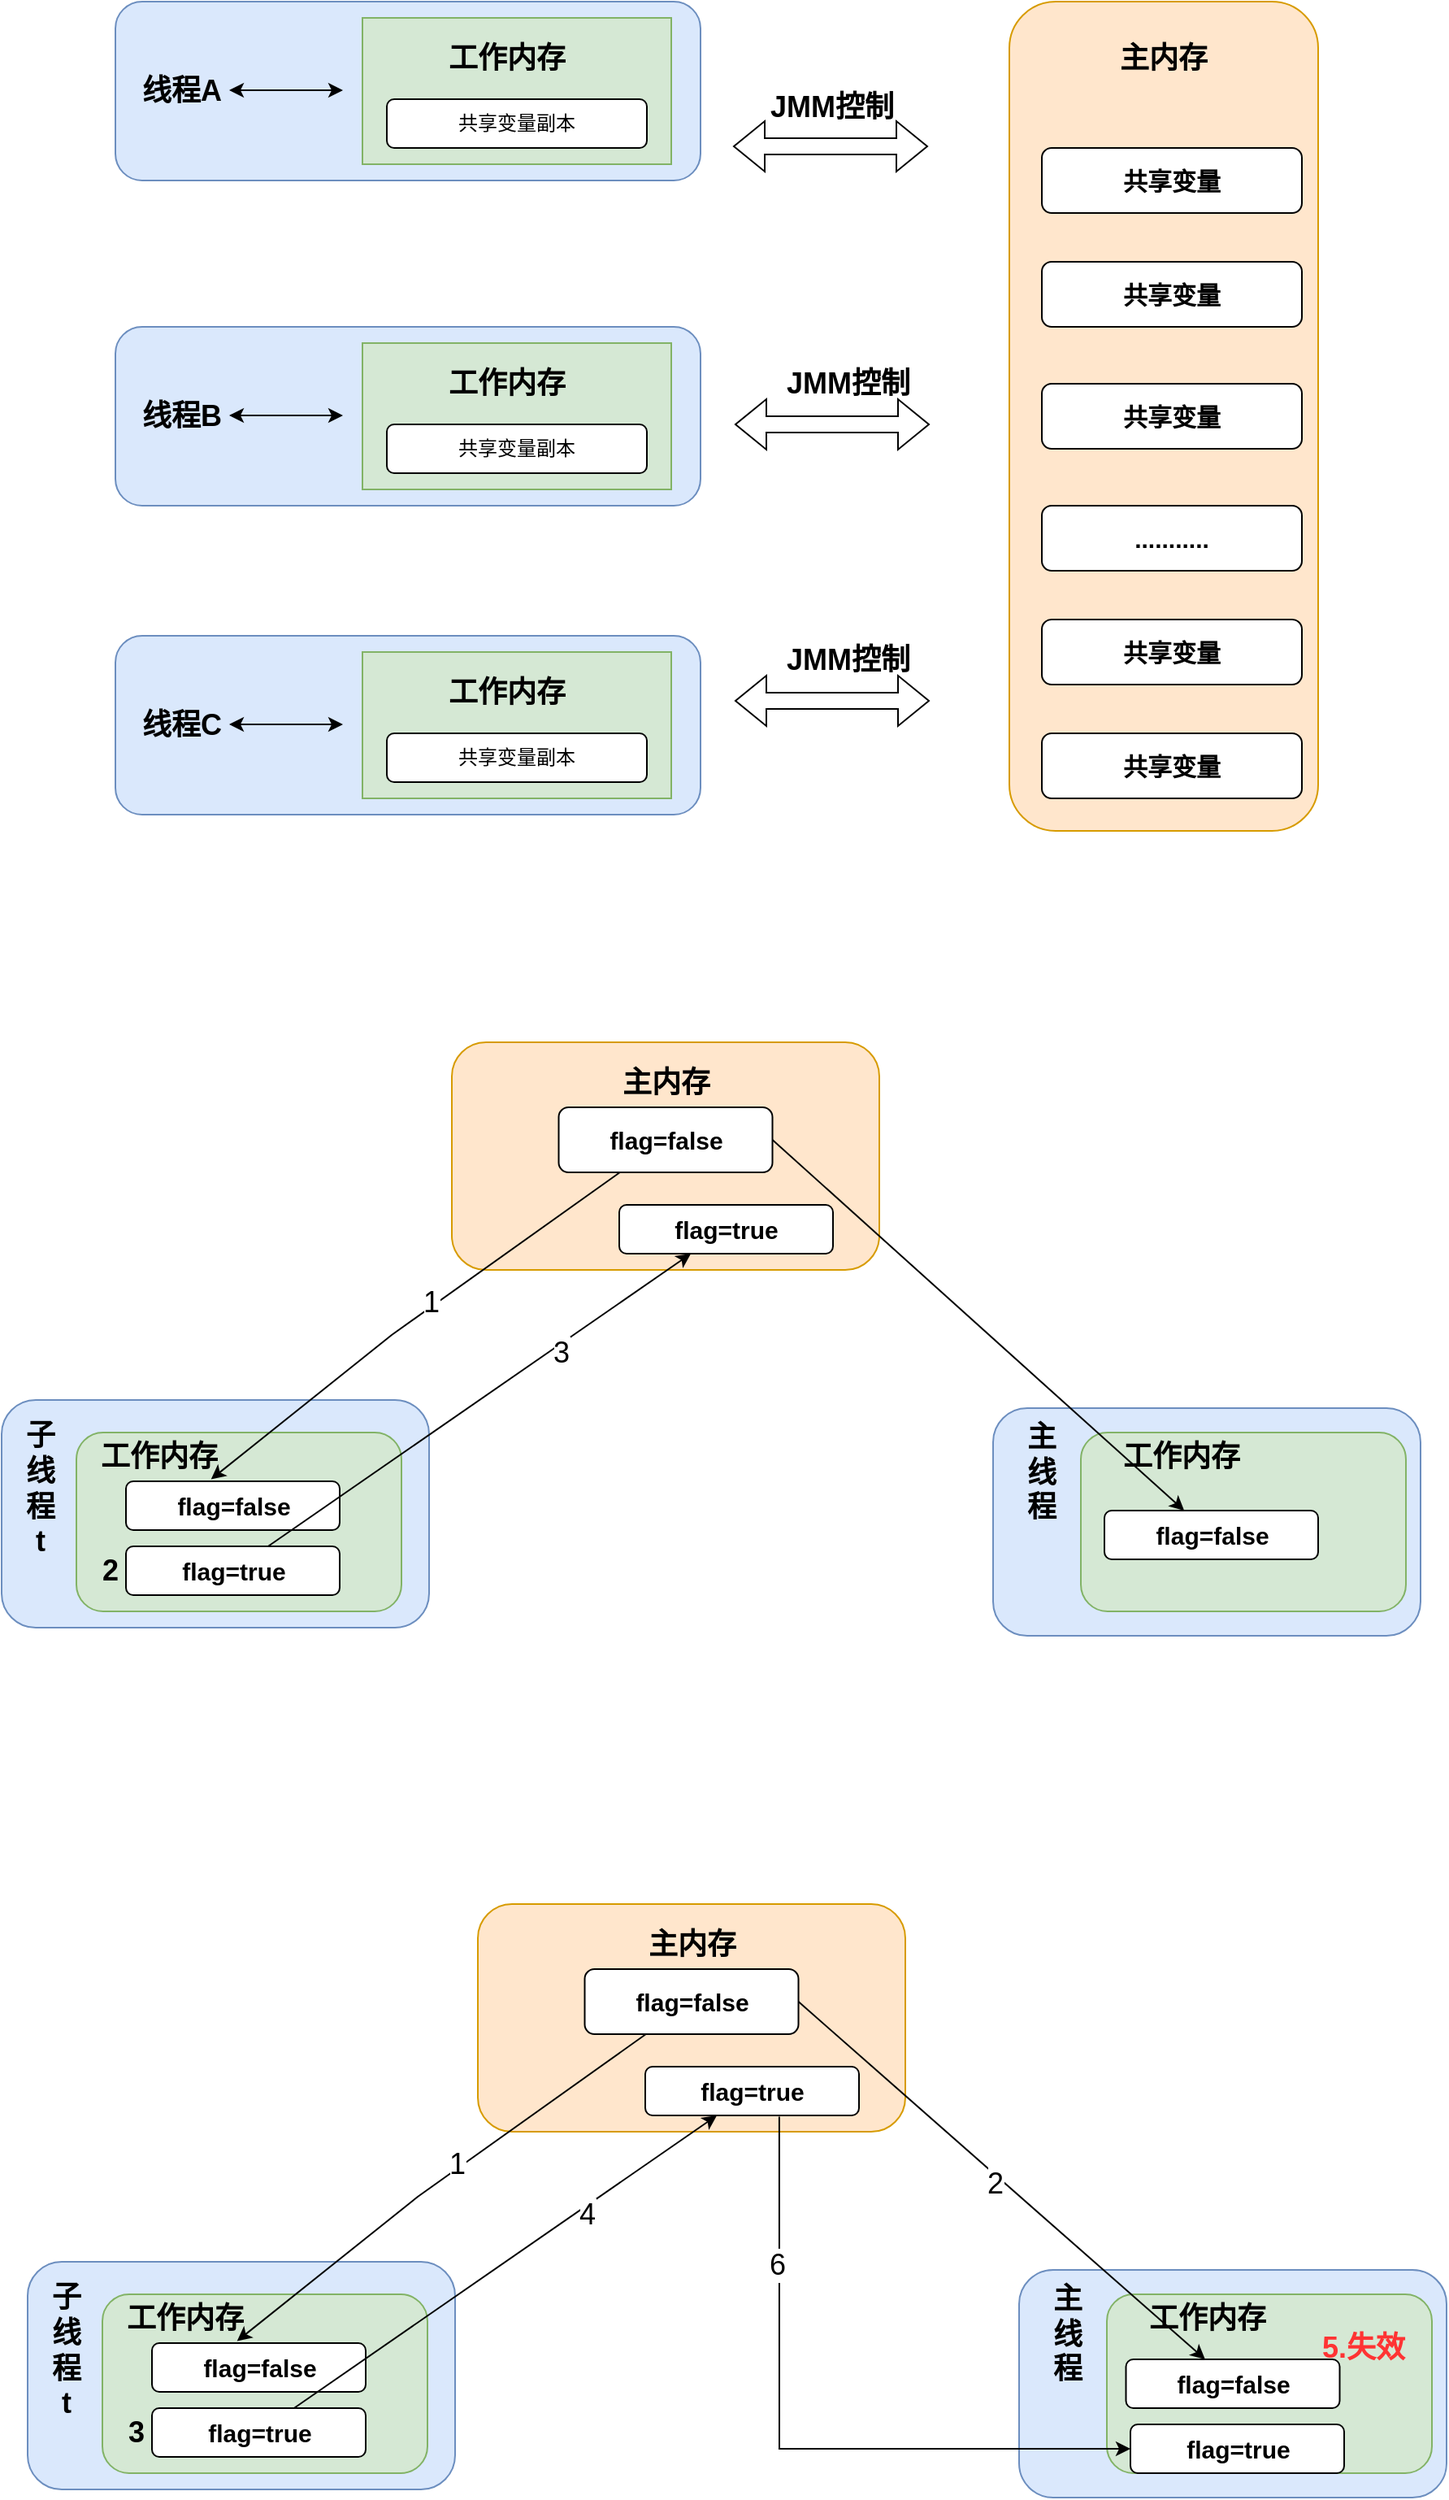 <mxfile version="24.8.3">
  <diagram name="volatile" id="ep0-bTd-3XREiX8IrepB">
    <mxGraphModel dx="1042" dy="531" grid="1" gridSize="10" guides="1" tooltips="1" connect="1" arrows="1" fold="1" page="1" pageScale="1" pageWidth="1654" pageHeight="2336" math="0" shadow="0">
      <root>
        <mxCell id="0" />
        <mxCell id="1" parent="0" />
        <mxCell id="a51y1-_ju7XpzXqHxuHI-1" value="" style="rounded=1;whiteSpace=wrap;html=1;fillColor=#dae8fc;strokeColor=#6c8ebf;" vertex="1" parent="1">
          <mxGeometry x="120" y="210" width="360" height="110" as="geometry" />
        </mxCell>
        <mxCell id="a51y1-_ju7XpzXqHxuHI-3" value="" style="rounded=0;whiteSpace=wrap;html=1;fillColor=#d5e8d4;strokeColor=#82b366;" vertex="1" parent="1">
          <mxGeometry x="272" y="220" width="190" height="90" as="geometry" />
        </mxCell>
        <mxCell id="a51y1-_ju7XpzXqHxuHI-5" value="共享变量副本" style="rounded=1;whiteSpace=wrap;html=1;" vertex="1" parent="1">
          <mxGeometry x="287" y="270" width="160" height="30" as="geometry" />
        </mxCell>
        <mxCell id="a51y1-_ju7XpzXqHxuHI-6" value="&lt;b style=&quot;font-size: 18px;&quot;&gt;&lt;font style=&quot;font-size: 18px;&quot;&gt;线程A&lt;/font&gt;&lt;/b&gt;" style="text;html=1;align=center;verticalAlign=middle;whiteSpace=wrap;rounded=0;fontSize=18;" vertex="1" parent="1">
          <mxGeometry x="110" y="250" width="102" height="30" as="geometry" />
        </mxCell>
        <mxCell id="a51y1-_ju7XpzXqHxuHI-7" value="&lt;b style=&quot;font-size: 18px;&quot;&gt;&lt;font style=&quot;font-size: 18px;&quot;&gt;工作内存&lt;/font&gt;&lt;/b&gt;" style="text;html=1;align=center;verticalAlign=middle;whiteSpace=wrap;rounded=0;fontSize=18;" vertex="1" parent="1">
          <mxGeometry x="310" y="230" width="102" height="30" as="geometry" />
        </mxCell>
        <mxCell id="a51y1-_ju7XpzXqHxuHI-8" value="" style="endArrow=classic;startArrow=classic;html=1;rounded=0;" edge="1" parent="1">
          <mxGeometry width="50" height="50" relative="1" as="geometry">
            <mxPoint x="190" y="264.5" as="sourcePoint" />
            <mxPoint x="260" y="264.5" as="targetPoint" />
          </mxGeometry>
        </mxCell>
        <mxCell id="a51y1-_ju7XpzXqHxuHI-9" value="" style="rounded=1;whiteSpace=wrap;html=1;fillColor=#dae8fc;strokeColor=#6c8ebf;" vertex="1" parent="1">
          <mxGeometry x="120" y="410" width="360" height="110" as="geometry" />
        </mxCell>
        <mxCell id="a51y1-_ju7XpzXqHxuHI-10" value="" style="rounded=0;whiteSpace=wrap;html=1;fillColor=#d5e8d4;strokeColor=#82b366;" vertex="1" parent="1">
          <mxGeometry x="272" y="420" width="190" height="90" as="geometry" />
        </mxCell>
        <mxCell id="a51y1-_ju7XpzXqHxuHI-11" value="共享变量副本" style="rounded=1;whiteSpace=wrap;html=1;" vertex="1" parent="1">
          <mxGeometry x="287" y="470" width="160" height="30" as="geometry" />
        </mxCell>
        <mxCell id="a51y1-_ju7XpzXqHxuHI-12" value="&lt;b style=&quot;font-size: 18px;&quot;&gt;&lt;font style=&quot;font-size: 18px;&quot;&gt;线程B&lt;/font&gt;&lt;/b&gt;" style="text;html=1;align=center;verticalAlign=middle;whiteSpace=wrap;rounded=0;fontSize=18;" vertex="1" parent="1">
          <mxGeometry x="110" y="450" width="102" height="30" as="geometry" />
        </mxCell>
        <mxCell id="a51y1-_ju7XpzXqHxuHI-13" value="&lt;b style=&quot;font-size: 18px;&quot;&gt;&lt;font style=&quot;font-size: 18px;&quot;&gt;工作内存&lt;/font&gt;&lt;/b&gt;" style="text;html=1;align=center;verticalAlign=middle;whiteSpace=wrap;rounded=0;fontSize=18;" vertex="1" parent="1">
          <mxGeometry x="310" y="430" width="102" height="30" as="geometry" />
        </mxCell>
        <mxCell id="a51y1-_ju7XpzXqHxuHI-14" value="" style="endArrow=classic;startArrow=classic;html=1;rounded=0;" edge="1" parent="1">
          <mxGeometry width="50" height="50" relative="1" as="geometry">
            <mxPoint x="190" y="464.5" as="sourcePoint" />
            <mxPoint x="260" y="464.5" as="targetPoint" />
          </mxGeometry>
        </mxCell>
        <mxCell id="a51y1-_ju7XpzXqHxuHI-15" value="" style="rounded=1;whiteSpace=wrap;html=1;fillColor=#dae8fc;strokeColor=#6c8ebf;" vertex="1" parent="1">
          <mxGeometry x="120" y="600" width="360" height="110" as="geometry" />
        </mxCell>
        <mxCell id="a51y1-_ju7XpzXqHxuHI-16" value="" style="rounded=0;whiteSpace=wrap;html=1;fillColor=#d5e8d4;strokeColor=#82b366;" vertex="1" parent="1">
          <mxGeometry x="272" y="610" width="190" height="90" as="geometry" />
        </mxCell>
        <mxCell id="a51y1-_ju7XpzXqHxuHI-17" value="共享变量副本" style="rounded=1;whiteSpace=wrap;html=1;" vertex="1" parent="1">
          <mxGeometry x="287" y="660" width="160" height="30" as="geometry" />
        </mxCell>
        <mxCell id="a51y1-_ju7XpzXqHxuHI-18" value="&lt;b style=&quot;font-size: 18px;&quot;&gt;&lt;font style=&quot;font-size: 18px;&quot;&gt;线程C&lt;/font&gt;&lt;/b&gt;" style="text;html=1;align=center;verticalAlign=middle;whiteSpace=wrap;rounded=0;fontSize=18;" vertex="1" parent="1">
          <mxGeometry x="110" y="640" width="102" height="30" as="geometry" />
        </mxCell>
        <mxCell id="a51y1-_ju7XpzXqHxuHI-19" value="&lt;b style=&quot;font-size: 18px;&quot;&gt;&lt;font style=&quot;font-size: 18px;&quot;&gt;工作内存&lt;/font&gt;&lt;/b&gt;" style="text;html=1;align=center;verticalAlign=middle;whiteSpace=wrap;rounded=0;fontSize=18;" vertex="1" parent="1">
          <mxGeometry x="310" y="620" width="102" height="30" as="geometry" />
        </mxCell>
        <mxCell id="a51y1-_ju7XpzXqHxuHI-20" value="" style="endArrow=classic;startArrow=classic;html=1;rounded=0;" edge="1" parent="1">
          <mxGeometry width="50" height="50" relative="1" as="geometry">
            <mxPoint x="190" y="654.5" as="sourcePoint" />
            <mxPoint x="260" y="654.5" as="targetPoint" />
          </mxGeometry>
        </mxCell>
        <mxCell id="a51y1-_ju7XpzXqHxuHI-21" value="" style="rounded=1;whiteSpace=wrap;html=1;fillColor=#ffe6cc;strokeColor=#d79b00;" vertex="1" parent="1">
          <mxGeometry x="670" y="210" width="190" height="510" as="geometry" />
        </mxCell>
        <mxCell id="a51y1-_ju7XpzXqHxuHI-22" value="&lt;b style=&quot;font-size: 18px;&quot;&gt;&lt;font style=&quot;font-size: 18px;&quot;&gt;主内存&lt;/font&gt;&lt;/b&gt;" style="text;html=1;align=center;verticalAlign=middle;whiteSpace=wrap;rounded=0;fontSize=18;" vertex="1" parent="1">
          <mxGeometry x="714" y="230" width="102" height="30" as="geometry" />
        </mxCell>
        <mxCell id="a51y1-_ju7XpzXqHxuHI-23" value="&lt;b&gt;&lt;font style=&quot;font-size: 15px;&quot;&gt;共享变量&lt;/font&gt;&lt;/b&gt;" style="rounded=1;whiteSpace=wrap;html=1;" vertex="1" parent="1">
          <mxGeometry x="690" y="300" width="160" height="40" as="geometry" />
        </mxCell>
        <mxCell id="a51y1-_ju7XpzXqHxuHI-24" value="&lt;b&gt;&lt;font style=&quot;font-size: 15px;&quot;&gt;共享变量&lt;/font&gt;&lt;/b&gt;" style="rounded=1;whiteSpace=wrap;html=1;" vertex="1" parent="1">
          <mxGeometry x="690" y="370" width="160" height="40" as="geometry" />
        </mxCell>
        <mxCell id="a51y1-_ju7XpzXqHxuHI-25" value="&lt;b&gt;&lt;font style=&quot;font-size: 15px;&quot;&gt;共享变量&lt;/font&gt;&lt;/b&gt;" style="rounded=1;whiteSpace=wrap;html=1;" vertex="1" parent="1">
          <mxGeometry x="690" y="445" width="160" height="40" as="geometry" />
        </mxCell>
        <mxCell id="a51y1-_ju7XpzXqHxuHI-26" value="&lt;b&gt;&lt;font style=&quot;font-size: 15px;&quot;&gt;...........&lt;/font&gt;&lt;/b&gt;" style="rounded=1;whiteSpace=wrap;html=1;" vertex="1" parent="1">
          <mxGeometry x="690" y="520" width="160" height="40" as="geometry" />
        </mxCell>
        <mxCell id="a51y1-_ju7XpzXqHxuHI-27" value="&lt;b&gt;&lt;font style=&quot;font-size: 15px;&quot;&gt;共享变量&lt;/font&gt;&lt;/b&gt;" style="rounded=1;whiteSpace=wrap;html=1;" vertex="1" parent="1">
          <mxGeometry x="690" y="590" width="160" height="40" as="geometry" />
        </mxCell>
        <mxCell id="a51y1-_ju7XpzXqHxuHI-28" value="&lt;b&gt;&lt;font style=&quot;font-size: 15px;&quot;&gt;共享变量&lt;/font&gt;&lt;/b&gt;" style="rounded=1;whiteSpace=wrap;html=1;" vertex="1" parent="1">
          <mxGeometry x="690" y="660" width="160" height="40" as="geometry" />
        </mxCell>
        <mxCell id="a51y1-_ju7XpzXqHxuHI-29" value="" style="shape=flexArrow;endArrow=classic;startArrow=classic;html=1;rounded=0;" edge="1" parent="1">
          <mxGeometry width="100" height="100" relative="1" as="geometry">
            <mxPoint x="500" y="299" as="sourcePoint" />
            <mxPoint x="620" y="299" as="targetPoint" />
            <Array as="points" />
          </mxGeometry>
        </mxCell>
        <mxCell id="a51y1-_ju7XpzXqHxuHI-31" value="&lt;b style=&quot;font-size: 18px;&quot;&gt;&lt;font style=&quot;font-size: 18px;&quot;&gt;JMM控制&lt;/font&gt;&lt;/b&gt;" style="text;html=1;align=center;verticalAlign=middle;whiteSpace=wrap;rounded=0;fontSize=18;" vertex="1" parent="1">
          <mxGeometry x="510" y="260" width="102" height="30" as="geometry" />
        </mxCell>
        <mxCell id="a51y1-_ju7XpzXqHxuHI-32" value="" style="shape=flexArrow;endArrow=classic;startArrow=classic;html=1;rounded=0;" edge="1" parent="1">
          <mxGeometry width="100" height="100" relative="1" as="geometry">
            <mxPoint x="501" y="470" as="sourcePoint" />
            <mxPoint x="621" y="470" as="targetPoint" />
            <Array as="points" />
          </mxGeometry>
        </mxCell>
        <mxCell id="a51y1-_ju7XpzXqHxuHI-33" value="&lt;b style=&quot;font-size: 18px;&quot;&gt;&lt;font style=&quot;font-size: 18px;&quot;&gt;JMM控制&lt;/font&gt;&lt;/b&gt;" style="text;html=1;align=center;verticalAlign=middle;whiteSpace=wrap;rounded=0;fontSize=18;" vertex="1" parent="1">
          <mxGeometry x="520" y="430" width="102" height="30" as="geometry" />
        </mxCell>
        <mxCell id="a51y1-_ju7XpzXqHxuHI-34" value="" style="shape=flexArrow;endArrow=classic;startArrow=classic;html=1;rounded=0;" edge="1" parent="1">
          <mxGeometry width="100" height="100" relative="1" as="geometry">
            <mxPoint x="501" y="640" as="sourcePoint" />
            <mxPoint x="621" y="640" as="targetPoint" />
            <Array as="points" />
          </mxGeometry>
        </mxCell>
        <mxCell id="a51y1-_ju7XpzXqHxuHI-35" value="&lt;b style=&quot;font-size: 18px;&quot;&gt;&lt;font style=&quot;font-size: 18px;&quot;&gt;JMM控制&lt;/font&gt;&lt;/b&gt;" style="text;html=1;align=center;verticalAlign=middle;whiteSpace=wrap;rounded=0;fontSize=18;" vertex="1" parent="1">
          <mxGeometry x="520" y="600" width="102" height="30" as="geometry" />
        </mxCell>
        <mxCell id="a51y1-_ju7XpzXqHxuHI-37" value="" style="rounded=1;whiteSpace=wrap;html=1;fillColor=#ffe6cc;strokeColor=#d79b00;" vertex="1" parent="1">
          <mxGeometry x="327" y="850" width="263" height="140" as="geometry" />
        </mxCell>
        <mxCell id="a51y1-_ju7XpzXqHxuHI-38" value="&lt;b&gt;主内存&lt;/b&gt;" style="text;html=1;align=center;verticalAlign=middle;whiteSpace=wrap;rounded=0;fontSize=18;" vertex="1" parent="1">
          <mxGeometry x="407.5" y="860" width="102" height="30" as="geometry" />
        </mxCell>
        <mxCell id="a51y1-_ju7XpzXqHxuHI-39" value="&lt;b&gt;&lt;font style=&quot;font-size: 15px;&quot;&gt;flag=false&lt;/font&gt;&lt;/b&gt;" style="rounded=1;whiteSpace=wrap;html=1;" vertex="1" parent="1">
          <mxGeometry x="392.75" y="890" width="131.5" height="40" as="geometry" />
        </mxCell>
        <mxCell id="a51y1-_ju7XpzXqHxuHI-41" value="" style="rounded=1;whiteSpace=wrap;html=1;fillColor=#dae8fc;strokeColor=#6c8ebf;" vertex="1" parent="1">
          <mxGeometry x="50" y="1070" width="263" height="140" as="geometry" />
        </mxCell>
        <mxCell id="a51y1-_ju7XpzXqHxuHI-42" value="" style="rounded=1;whiteSpace=wrap;html=1;fillColor=#d5e8d4;strokeColor=#82b366;" vertex="1" parent="1">
          <mxGeometry x="96" y="1090" width="200" height="110" as="geometry" />
        </mxCell>
        <mxCell id="a51y1-_ju7XpzXqHxuHI-43" value="&lt;b&gt;子线程t&lt;/b&gt;" style="text;html=1;align=center;verticalAlign=middle;whiteSpace=wrap;rounded=0;fontSize=18;" vertex="1" parent="1">
          <mxGeometry x="66" y="1110" width="16" height="30" as="geometry" />
        </mxCell>
        <mxCell id="a51y1-_ju7XpzXqHxuHI-44" value="&lt;b&gt;工作内存&lt;/b&gt;" style="text;html=1;align=center;verticalAlign=middle;whiteSpace=wrap;rounded=0;fontSize=18;" vertex="1" parent="1">
          <mxGeometry x="96" y="1090" width="102" height="30" as="geometry" />
        </mxCell>
        <mxCell id="a51y1-_ju7XpzXqHxuHI-56" style="rounded=0;orthogonalLoop=1;jettySize=auto;html=1;entryX=0.398;entryY=-0.04;entryDx=0;entryDy=0;entryPerimeter=0;fontSize=16;" edge="1" parent="1" source="a51y1-_ju7XpzXqHxuHI-39" target="a51y1-_ju7XpzXqHxuHI-45">
          <mxGeometry relative="1" as="geometry">
            <Array as="points">
              <mxPoint x="290" y="1030" />
            </Array>
          </mxGeometry>
        </mxCell>
        <mxCell id="a51y1-_ju7XpzXqHxuHI-58" value="1" style="edgeLabel;html=1;align=center;verticalAlign=middle;resizable=0;points=[];fontSize=18;" vertex="1" connectable="0" parent="a51y1-_ju7XpzXqHxuHI-56">
          <mxGeometry x="-0.104" y="-3" relative="1" as="geometry">
            <mxPoint as="offset" />
          </mxGeometry>
        </mxCell>
        <mxCell id="a51y1-_ju7XpzXqHxuHI-45" value="&lt;b&gt;&lt;font style=&quot;font-size: 15px;&quot;&gt;flag=false&lt;/font&gt;&lt;/b&gt;" style="rounded=1;whiteSpace=wrap;html=1;" vertex="1" parent="1">
          <mxGeometry x="126.5" y="1120" width="131.5" height="30" as="geometry" />
        </mxCell>
        <mxCell id="a51y1-_ju7XpzXqHxuHI-57" style="rounded=0;orthogonalLoop=1;jettySize=auto;html=1;" edge="1" parent="1" source="a51y1-_ju7XpzXqHxuHI-47" target="a51y1-_ju7XpzXqHxuHI-50">
          <mxGeometry relative="1" as="geometry" />
        </mxCell>
        <mxCell id="a51y1-_ju7XpzXqHxuHI-59" value="3" style="edgeLabel;html=1;align=center;verticalAlign=middle;resizable=0;points=[];fontSize=18;" vertex="1" connectable="0" parent="a51y1-_ju7XpzXqHxuHI-57">
          <mxGeometry x="0.366" y="-4" relative="1" as="geometry">
            <mxPoint as="offset" />
          </mxGeometry>
        </mxCell>
        <mxCell id="a51y1-_ju7XpzXqHxuHI-47" value="&lt;b&gt;&lt;font style=&quot;font-size: 15px;&quot;&gt;flag=true&lt;/font&gt;&lt;/b&gt;" style="rounded=1;whiteSpace=wrap;html=1;" vertex="1" parent="1">
          <mxGeometry x="126.5" y="1160" width="131.5" height="30" as="geometry" />
        </mxCell>
        <mxCell id="a51y1-_ju7XpzXqHxuHI-50" value="&lt;b&gt;&lt;font style=&quot;font-size: 15px;&quot;&gt;flag=true&lt;/font&gt;&lt;/b&gt;" style="rounded=1;whiteSpace=wrap;html=1;" vertex="1" parent="1">
          <mxGeometry x="430" y="950" width="131.5" height="30" as="geometry" />
        </mxCell>
        <mxCell id="a51y1-_ju7XpzXqHxuHI-60" value="" style="rounded=1;whiteSpace=wrap;html=1;fillColor=#dae8fc;strokeColor=#6c8ebf;" vertex="1" parent="1">
          <mxGeometry x="660" y="1075" width="263" height="140" as="geometry" />
        </mxCell>
        <mxCell id="a51y1-_ju7XpzXqHxuHI-61" value="" style="rounded=1;whiteSpace=wrap;html=1;fillColor=#d5e8d4;strokeColor=#82b366;" vertex="1" parent="1">
          <mxGeometry x="714" y="1090" width="200" height="110" as="geometry" />
        </mxCell>
        <mxCell id="a51y1-_ju7XpzXqHxuHI-62" value="&lt;b&gt;主线程&lt;/b&gt;" style="text;html=1;align=center;verticalAlign=middle;whiteSpace=wrap;rounded=0;fontSize=18;" vertex="1" parent="1">
          <mxGeometry x="680" y="1100" width="20" height="30" as="geometry" />
        </mxCell>
        <mxCell id="a51y1-_ju7XpzXqHxuHI-63" value="&lt;b&gt;工作内存&lt;/b&gt;" style="text;html=1;align=center;verticalAlign=middle;whiteSpace=wrap;rounded=0;fontSize=18;" vertex="1" parent="1">
          <mxGeometry x="725" y="1090" width="102" height="30" as="geometry" />
        </mxCell>
        <mxCell id="a51y1-_ju7XpzXqHxuHI-67" style="rounded=0;orthogonalLoop=1;jettySize=auto;html=1;exitX=1;exitY=0.5;exitDx=0;exitDy=0;" edge="1" parent="1" source="a51y1-_ju7XpzXqHxuHI-39" target="a51y1-_ju7XpzXqHxuHI-64">
          <mxGeometry relative="1" as="geometry" />
        </mxCell>
        <mxCell id="a51y1-_ju7XpzXqHxuHI-64" value="&lt;b&gt;&lt;font style=&quot;font-size: 15px;&quot;&gt;flag=false&lt;/font&gt;&lt;/b&gt;" style="rounded=1;whiteSpace=wrap;html=1;" vertex="1" parent="1">
          <mxGeometry x="728.5" y="1138" width="131.5" height="30" as="geometry" />
        </mxCell>
        <mxCell id="a51y1-_ju7XpzXqHxuHI-69" value="&lt;b style=&quot;font-size: 18px;&quot;&gt;&lt;font style=&quot;font-size: 18px;&quot;&gt;2&lt;/font&gt;&lt;/b&gt;" style="text;html=1;align=center;verticalAlign=middle;whiteSpace=wrap;rounded=0;fontSize=18;" vertex="1" parent="1">
          <mxGeometry x="66" y="1160" width="102" height="30" as="geometry" />
        </mxCell>
        <mxCell id="a51y1-_ju7XpzXqHxuHI-70" value="" style="rounded=1;whiteSpace=wrap;html=1;fillColor=#ffe6cc;strokeColor=#d79b00;" vertex="1" parent="1">
          <mxGeometry x="343" y="1380" width="263" height="140" as="geometry" />
        </mxCell>
        <mxCell id="a51y1-_ju7XpzXqHxuHI-71" value="&lt;b&gt;主内存&lt;/b&gt;" style="text;html=1;align=center;verticalAlign=middle;whiteSpace=wrap;rounded=0;fontSize=18;" vertex="1" parent="1">
          <mxGeometry x="423.5" y="1390" width="102" height="30" as="geometry" />
        </mxCell>
        <mxCell id="a51y1-_ju7XpzXqHxuHI-72" value="&lt;b&gt;&lt;font style=&quot;font-size: 15px;&quot;&gt;flag=false&lt;/font&gt;&lt;/b&gt;" style="rounded=1;whiteSpace=wrap;html=1;" vertex="1" parent="1">
          <mxGeometry x="408.75" y="1420" width="131.5" height="40" as="geometry" />
        </mxCell>
        <mxCell id="a51y1-_ju7XpzXqHxuHI-73" value="" style="rounded=1;whiteSpace=wrap;html=1;fillColor=#dae8fc;strokeColor=#6c8ebf;" vertex="1" parent="1">
          <mxGeometry x="66" y="1600" width="263" height="140" as="geometry" />
        </mxCell>
        <mxCell id="a51y1-_ju7XpzXqHxuHI-74" value="" style="rounded=1;whiteSpace=wrap;html=1;fillColor=#d5e8d4;strokeColor=#82b366;" vertex="1" parent="1">
          <mxGeometry x="112" y="1620" width="200" height="110" as="geometry" />
        </mxCell>
        <mxCell id="a51y1-_ju7XpzXqHxuHI-75" value="&lt;b&gt;子线程t&lt;/b&gt;" style="text;html=1;align=center;verticalAlign=middle;whiteSpace=wrap;rounded=0;fontSize=18;" vertex="1" parent="1">
          <mxGeometry x="82" y="1640" width="16" height="30" as="geometry" />
        </mxCell>
        <mxCell id="a51y1-_ju7XpzXqHxuHI-76" value="&lt;b&gt;工作内存&lt;/b&gt;" style="text;html=1;align=center;verticalAlign=middle;whiteSpace=wrap;rounded=0;fontSize=18;" vertex="1" parent="1">
          <mxGeometry x="112" y="1620" width="102" height="30" as="geometry" />
        </mxCell>
        <mxCell id="a51y1-_ju7XpzXqHxuHI-77" style="rounded=0;orthogonalLoop=1;jettySize=auto;html=1;entryX=0.398;entryY=-0.04;entryDx=0;entryDy=0;entryPerimeter=0;fontSize=16;" edge="1" parent="1" source="a51y1-_ju7XpzXqHxuHI-72" target="a51y1-_ju7XpzXqHxuHI-79">
          <mxGeometry relative="1" as="geometry">
            <Array as="points">
              <mxPoint x="306" y="1560" />
            </Array>
          </mxGeometry>
        </mxCell>
        <mxCell id="a51y1-_ju7XpzXqHxuHI-78" value="1" style="edgeLabel;html=1;align=center;verticalAlign=middle;resizable=0;points=[];fontSize=18;" vertex="1" connectable="0" parent="a51y1-_ju7XpzXqHxuHI-77">
          <mxGeometry x="-0.104" y="-3" relative="1" as="geometry">
            <mxPoint as="offset" />
          </mxGeometry>
        </mxCell>
        <mxCell id="a51y1-_ju7XpzXqHxuHI-79" value="&lt;b&gt;&lt;font style=&quot;font-size: 15px;&quot;&gt;flag=false&lt;/font&gt;&lt;/b&gt;" style="rounded=1;whiteSpace=wrap;html=1;" vertex="1" parent="1">
          <mxGeometry x="142.5" y="1650" width="131.5" height="30" as="geometry" />
        </mxCell>
        <mxCell id="a51y1-_ju7XpzXqHxuHI-80" style="rounded=0;orthogonalLoop=1;jettySize=auto;html=1;" edge="1" parent="1" source="a51y1-_ju7XpzXqHxuHI-82" target="a51y1-_ju7XpzXqHxuHI-83">
          <mxGeometry relative="1" as="geometry" />
        </mxCell>
        <mxCell id="a51y1-_ju7XpzXqHxuHI-81" value="4" style="edgeLabel;html=1;align=center;verticalAlign=middle;resizable=0;points=[];fontSize=18;" vertex="1" connectable="0" parent="a51y1-_ju7XpzXqHxuHI-80">
          <mxGeometry x="0.366" y="-4" relative="1" as="geometry">
            <mxPoint as="offset" />
          </mxGeometry>
        </mxCell>
        <mxCell id="a51y1-_ju7XpzXqHxuHI-82" value="&lt;b&gt;&lt;font style=&quot;font-size: 15px;&quot;&gt;flag=true&lt;/font&gt;&lt;/b&gt;" style="rounded=1;whiteSpace=wrap;html=1;" vertex="1" parent="1">
          <mxGeometry x="142.5" y="1690" width="131.5" height="30" as="geometry" />
        </mxCell>
        <mxCell id="a51y1-_ju7XpzXqHxuHI-83" value="&lt;b&gt;&lt;font style=&quot;font-size: 15px;&quot;&gt;flag=true&lt;/font&gt;&lt;/b&gt;" style="rounded=1;whiteSpace=wrap;html=1;" vertex="1" parent="1">
          <mxGeometry x="446" y="1480" width="131.5" height="30" as="geometry" />
        </mxCell>
        <mxCell id="a51y1-_ju7XpzXqHxuHI-84" value="" style="rounded=1;whiteSpace=wrap;html=1;fillColor=#dae8fc;strokeColor=#6c8ebf;" vertex="1" parent="1">
          <mxGeometry x="676" y="1605" width="263" height="140" as="geometry" />
        </mxCell>
        <mxCell id="a51y1-_ju7XpzXqHxuHI-85" value="" style="rounded=1;whiteSpace=wrap;html=1;fillColor=#d5e8d4;strokeColor=#82b366;" vertex="1" parent="1">
          <mxGeometry x="730" y="1620" width="200" height="110" as="geometry" />
        </mxCell>
        <mxCell id="a51y1-_ju7XpzXqHxuHI-86" value="&lt;b&gt;主线程&lt;/b&gt;" style="text;html=1;align=center;verticalAlign=middle;whiteSpace=wrap;rounded=0;fontSize=18;" vertex="1" parent="1">
          <mxGeometry x="696" y="1630" width="20" height="30" as="geometry" />
        </mxCell>
        <mxCell id="a51y1-_ju7XpzXqHxuHI-87" value="&lt;b&gt;工作内存&lt;/b&gt;" style="text;html=1;align=center;verticalAlign=middle;whiteSpace=wrap;rounded=0;fontSize=18;" vertex="1" parent="1">
          <mxGeometry x="741" y="1620" width="102" height="30" as="geometry" />
        </mxCell>
        <mxCell id="a51y1-_ju7XpzXqHxuHI-88" style="rounded=0;orthogonalLoop=1;jettySize=auto;html=1;exitX=1;exitY=0.5;exitDx=0;exitDy=0;" edge="1" parent="1" source="a51y1-_ju7XpzXqHxuHI-72" target="a51y1-_ju7XpzXqHxuHI-89">
          <mxGeometry relative="1" as="geometry" />
        </mxCell>
        <mxCell id="a51y1-_ju7XpzXqHxuHI-91" value="2" style="edgeLabel;html=1;align=center;verticalAlign=middle;resizable=0;points=[];fontSize=18;" vertex="1" connectable="0" parent="a51y1-_ju7XpzXqHxuHI-88">
          <mxGeometry x="-0.013" y="-4" relative="1" as="geometry">
            <mxPoint as="offset" />
          </mxGeometry>
        </mxCell>
        <mxCell id="a51y1-_ju7XpzXqHxuHI-89" value="&lt;b&gt;&lt;font style=&quot;font-size: 15px;&quot;&gt;flag=false&lt;/font&gt;&lt;/b&gt;" style="rounded=1;whiteSpace=wrap;html=1;" vertex="1" parent="1">
          <mxGeometry x="741.75" y="1660" width="131.5" height="30" as="geometry" />
        </mxCell>
        <mxCell id="a51y1-_ju7XpzXqHxuHI-90" value="&lt;b style=&quot;font-size: 18px;&quot;&gt;&lt;font style=&quot;font-size: 18px;&quot;&gt;3&lt;/font&gt;&lt;/b&gt;" style="text;html=1;align=center;verticalAlign=middle;whiteSpace=wrap;rounded=0;fontSize=18;" vertex="1" parent="1">
          <mxGeometry x="82" y="1690" width="102" height="30" as="geometry" />
        </mxCell>
        <mxCell id="a51y1-_ju7XpzXqHxuHI-92" value="&lt;b style=&quot;font-size: 18px;&quot;&gt;&lt;font color=&quot;#ff3333&quot; style=&quot;font-size: 18px;&quot;&gt;5.失效&lt;/font&gt;&lt;/b&gt;" style="text;html=1;align=center;verticalAlign=middle;whiteSpace=wrap;rounded=0;fontSize=18;" vertex="1" parent="1">
          <mxGeometry x="837" y="1638" width="102" height="30" as="geometry" />
        </mxCell>
        <mxCell id="a51y1-_ju7XpzXqHxuHI-93" value="&lt;b&gt;&lt;font style=&quot;font-size: 15px;&quot;&gt;flag=true&lt;/font&gt;&lt;/b&gt;" style="rounded=1;whiteSpace=wrap;html=1;" vertex="1" parent="1">
          <mxGeometry x="744.5" y="1700" width="131.5" height="30" as="geometry" />
        </mxCell>
        <mxCell id="a51y1-_ju7XpzXqHxuHI-95" style="edgeStyle=orthogonalEdgeStyle;rounded=0;orthogonalLoop=1;jettySize=auto;html=1;exitX=0.627;exitY=1.027;exitDx=0;exitDy=0;exitPerimeter=0;" edge="1" parent="1" source="a51y1-_ju7XpzXqHxuHI-83" target="a51y1-_ju7XpzXqHxuHI-93">
          <mxGeometry relative="1" as="geometry">
            <Array as="points">
              <mxPoint x="529" y="1715" />
            </Array>
          </mxGeometry>
        </mxCell>
        <mxCell id="a51y1-_ju7XpzXqHxuHI-96" value="6" style="edgeLabel;html=1;align=center;verticalAlign=middle;resizable=0;points=[];fontSize=18;" vertex="1" connectable="0" parent="a51y1-_ju7XpzXqHxuHI-95">
          <mxGeometry x="-0.57" y="-2" relative="1" as="geometry">
            <mxPoint as="offset" />
          </mxGeometry>
        </mxCell>
      </root>
    </mxGraphModel>
  </diagram>
</mxfile>
